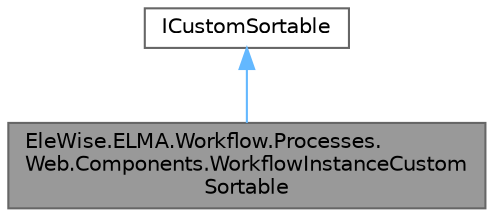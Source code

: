 digraph "EleWise.ELMA.Workflow.Processes.Web.Components.WorkflowInstanceCustomSortable"
{
 // LATEX_PDF_SIZE
  bgcolor="transparent";
  edge [fontname=Helvetica,fontsize=10,labelfontname=Helvetica,labelfontsize=10];
  node [fontname=Helvetica,fontsize=10,shape=box,height=0.2,width=0.4];
  Node1 [id="Node000001",label="EleWise.ELMA.Workflow.Processes.\lWeb.Components.WorkflowInstanceCustom\lSortable",height=0.2,width=0.4,color="gray40", fillcolor="grey60", style="filled", fontcolor="black",tooltip="Отключение сортировки для грида экземпляров процесса"];
  Node2 -> Node1 [id="edge1_Node000001_Node000002",dir="back",color="steelblue1",style="solid",tooltip=" "];
  Node2 [id="Node000002",label="ICustomSortable",height=0.2,width=0.4,color="gray40", fillcolor="white", style="filled",tooltip=" "];
}
